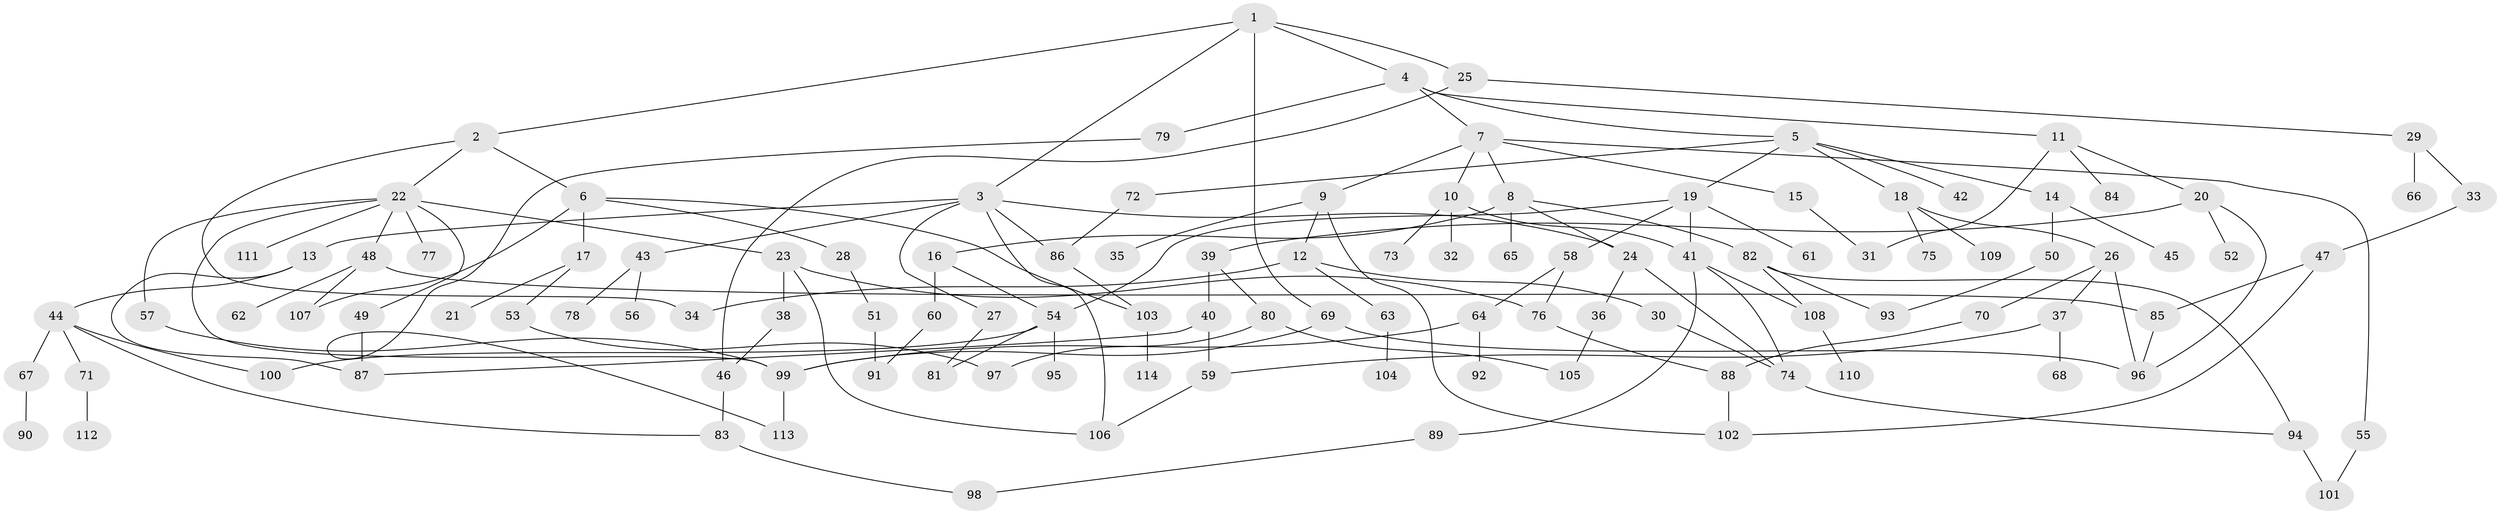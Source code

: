 // coarse degree distribution, {13: 0.02127659574468085, 4: 0.19148936170212766, 5: 0.0851063829787234, 6: 0.06382978723404255, 3: 0.23404255319148937, 2: 0.2553191489361702, 10: 0.02127659574468085, 1: 0.10638297872340426, 7: 0.02127659574468085}
// Generated by graph-tools (version 1.1) at 2025/49/03/04/25 22:49:00]
// undirected, 114 vertices, 152 edges
graph export_dot {
  node [color=gray90,style=filled];
  1;
  2;
  3;
  4;
  5;
  6;
  7;
  8;
  9;
  10;
  11;
  12;
  13;
  14;
  15;
  16;
  17;
  18;
  19;
  20;
  21;
  22;
  23;
  24;
  25;
  26;
  27;
  28;
  29;
  30;
  31;
  32;
  33;
  34;
  35;
  36;
  37;
  38;
  39;
  40;
  41;
  42;
  43;
  44;
  45;
  46;
  47;
  48;
  49;
  50;
  51;
  52;
  53;
  54;
  55;
  56;
  57;
  58;
  59;
  60;
  61;
  62;
  63;
  64;
  65;
  66;
  67;
  68;
  69;
  70;
  71;
  72;
  73;
  74;
  75;
  76;
  77;
  78;
  79;
  80;
  81;
  82;
  83;
  84;
  85;
  86;
  87;
  88;
  89;
  90;
  91;
  92;
  93;
  94;
  95;
  96;
  97;
  98;
  99;
  100;
  101;
  102;
  103;
  104;
  105;
  106;
  107;
  108;
  109;
  110;
  111;
  112;
  113;
  114;
  1 -- 2;
  1 -- 3;
  1 -- 4;
  1 -- 25;
  1 -- 69;
  2 -- 6;
  2 -- 22;
  2 -- 34;
  3 -- 13;
  3 -- 27;
  3 -- 43;
  3 -- 106;
  3 -- 86;
  3 -- 24;
  4 -- 5;
  4 -- 7;
  4 -- 11;
  4 -- 79;
  5 -- 14;
  5 -- 18;
  5 -- 19;
  5 -- 42;
  5 -- 72;
  6 -- 17;
  6 -- 28;
  6 -- 103;
  6 -- 107;
  7 -- 8;
  7 -- 9;
  7 -- 10;
  7 -- 15;
  7 -- 55;
  8 -- 16;
  8 -- 24;
  8 -- 65;
  8 -- 82;
  9 -- 12;
  9 -- 35;
  9 -- 102;
  10 -- 32;
  10 -- 41;
  10 -- 73;
  11 -- 20;
  11 -- 84;
  11 -- 31;
  12 -- 30;
  12 -- 34;
  12 -- 63;
  13 -- 44;
  13 -- 87;
  14 -- 45;
  14 -- 50;
  15 -- 31;
  16 -- 60;
  16 -- 54;
  17 -- 21;
  17 -- 53;
  18 -- 26;
  18 -- 75;
  18 -- 109;
  19 -- 54;
  19 -- 58;
  19 -- 61;
  19 -- 41;
  20 -- 39;
  20 -- 52;
  20 -- 96;
  22 -- 23;
  22 -- 48;
  22 -- 49;
  22 -- 57;
  22 -- 77;
  22 -- 111;
  22 -- 99;
  23 -- 38;
  23 -- 76;
  23 -- 106;
  24 -- 36;
  24 -- 74;
  25 -- 29;
  25 -- 46;
  26 -- 37;
  26 -- 70;
  26 -- 96;
  27 -- 81;
  28 -- 51;
  29 -- 33;
  29 -- 66;
  30 -- 74;
  33 -- 47;
  36 -- 105;
  37 -- 68;
  37 -- 59;
  38 -- 46;
  39 -- 40;
  39 -- 80;
  40 -- 59;
  40 -- 87;
  41 -- 89;
  41 -- 108;
  41 -- 74;
  43 -- 56;
  43 -- 78;
  44 -- 67;
  44 -- 71;
  44 -- 83;
  44 -- 100;
  46 -- 83;
  47 -- 85;
  47 -- 102;
  48 -- 62;
  48 -- 107;
  48 -- 85;
  49 -- 87;
  50 -- 93;
  51 -- 91;
  53 -- 97;
  54 -- 95;
  54 -- 100;
  54 -- 81;
  55 -- 101;
  57 -- 99;
  58 -- 64;
  58 -- 76;
  59 -- 106;
  60 -- 91;
  63 -- 104;
  64 -- 92;
  64 -- 99;
  67 -- 90;
  69 -- 99;
  69 -- 96;
  70 -- 88;
  71 -- 112;
  72 -- 86;
  74 -- 94;
  76 -- 88;
  79 -- 113;
  80 -- 97;
  80 -- 105;
  82 -- 93;
  82 -- 94;
  82 -- 108;
  83 -- 98;
  85 -- 96;
  86 -- 103;
  88 -- 102;
  89 -- 98;
  94 -- 101;
  99 -- 113;
  103 -- 114;
  108 -- 110;
}
